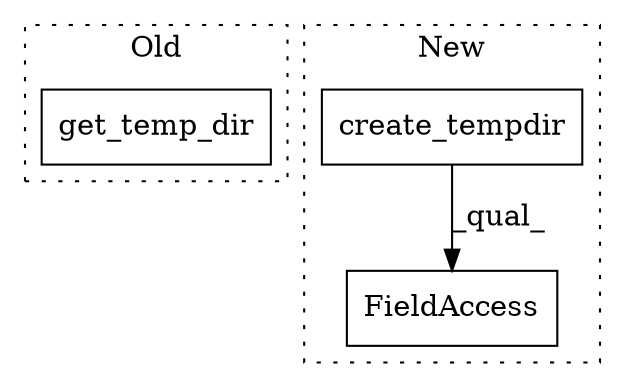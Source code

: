 digraph G {
subgraph cluster0 {
1 [label="get_temp_dir" a="32" s="10393" l="14" shape="box"];
label = "Old";
style="dotted";
}
subgraph cluster1 {
2 [label="create_tempdir" a="32" s="10649" l="16" shape="box"];
3 [label="FieldAccess" a="22" s="10644" l="31" shape="box"];
label = "New";
style="dotted";
}
2 -> 3 [label="_qual_"];
}